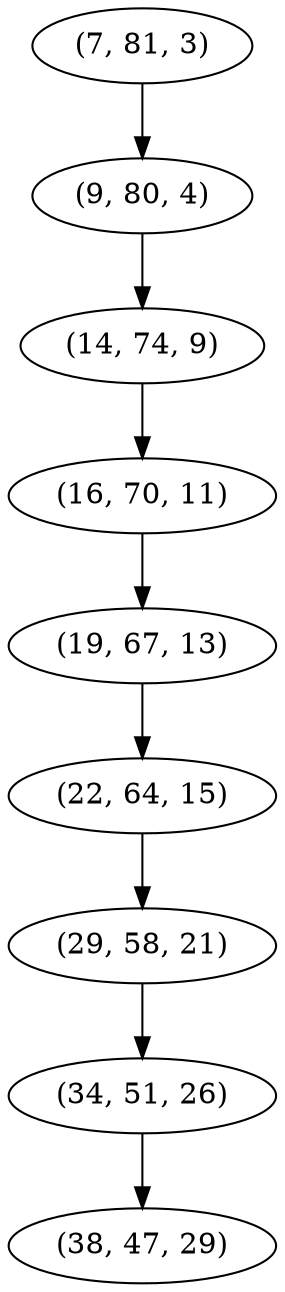 digraph tree {
    "(7, 81, 3)";
    "(9, 80, 4)";
    "(14, 74, 9)";
    "(16, 70, 11)";
    "(19, 67, 13)";
    "(22, 64, 15)";
    "(29, 58, 21)";
    "(34, 51, 26)";
    "(38, 47, 29)";
    "(7, 81, 3)" -> "(9, 80, 4)";
    "(9, 80, 4)" -> "(14, 74, 9)";
    "(14, 74, 9)" -> "(16, 70, 11)";
    "(16, 70, 11)" -> "(19, 67, 13)";
    "(19, 67, 13)" -> "(22, 64, 15)";
    "(22, 64, 15)" -> "(29, 58, 21)";
    "(29, 58, 21)" -> "(34, 51, 26)";
    "(34, 51, 26)" -> "(38, 47, 29)";
}
